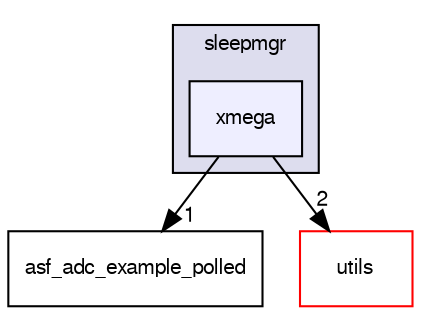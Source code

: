 digraph G {
  compound=true
  node [ fontsize="10", fontname="FreeSans"];
  edge [ labelfontsize="10", labelfontname="FreeSans"];
  subgraph clusterdir_a7bcfa2730fbeefe7dba1bd250c84d68 {
    graph [ bgcolor="#ddddee", pencolor="black", label="sleepmgr" fontname="FreeSans", fontsize="10", URL="dir_a7bcfa2730fbeefe7dba1bd250c84d68.html"]
  dir_24ab77f42d6d7207452f9c0d5532ef2e [shape=box, label="xmega", style="filled", fillcolor="#eeeeff", pencolor="black", URL="dir_24ab77f42d6d7207452f9c0d5532ef2e.html"];
  }
  dir_a3daf184e2a07ef4b49807f50f1e84df [shape=box label="asf_adc_example_polled" URL="dir_a3daf184e2a07ef4b49807f50f1e84df.html"];
  dir_e74a7c641d1b032fbb218d42b422d49b [shape=box label="utils" fillcolor="white" style="filled" color="red" URL="dir_e74a7c641d1b032fbb218d42b422d49b.html"];
  dir_24ab77f42d6d7207452f9c0d5532ef2e->dir_a3daf184e2a07ef4b49807f50f1e84df [headlabel="1", labeldistance=1.5 headhref="dir_000028_000037.html"];
  dir_24ab77f42d6d7207452f9c0d5532ef2e->dir_e74a7c641d1b032fbb218d42b422d49b [headlabel="2", labeldistance=1.5 headhref="dir_000028_000029.html"];
}

